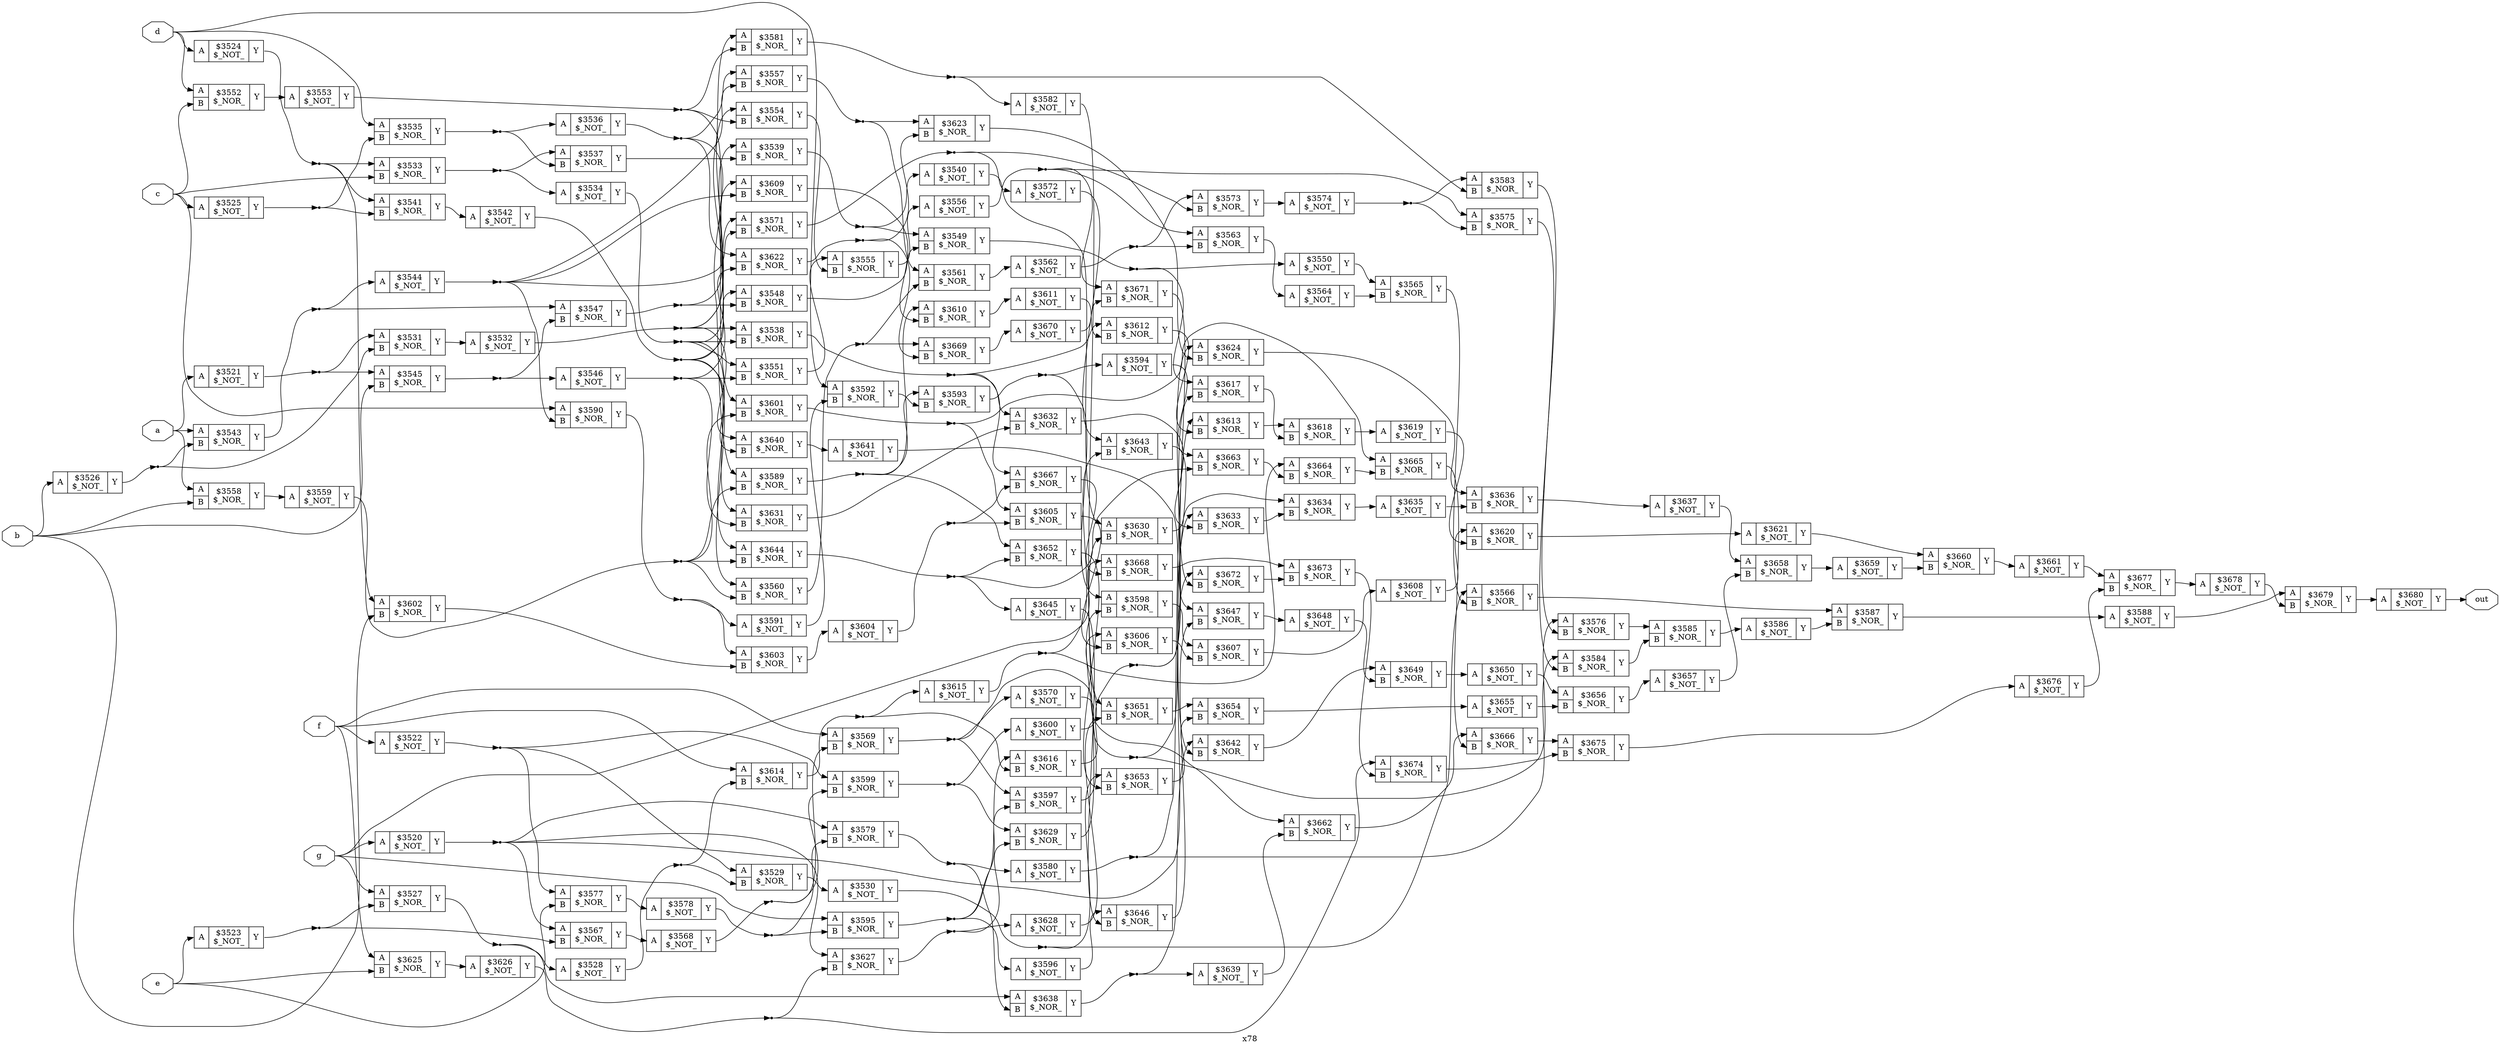 digraph "x78" {
label="x78";
rankdir="LR";
remincross=true;
n161 [ shape=octagon, label="a", color="black", fontcolor="black" ];
n162 [ shape=octagon, label="b", color="black", fontcolor="black" ];
n163 [ shape=octagon, label="c", color="black", fontcolor="black" ];
n164 [ shape=octagon, label="d", color="black", fontcolor="black" ];
n165 [ shape=octagon, label="e", color="black", fontcolor="black" ];
n166 [ shape=octagon, label="f", color="black", fontcolor="black" ];
n167 [ shape=octagon, label="g", color="black", fontcolor="black" ];
n168 [ shape=octagon, label="out", color="black", fontcolor="black" ];
c171 [ shape=record, label="{{<p169> A}|$3520\n$_NOT_|{<p170> Y}}" ];
c172 [ shape=record, label="{{<p169> A}|$3521\n$_NOT_|{<p170> Y}}" ];
c173 [ shape=record, label="{{<p169> A}|$3522\n$_NOT_|{<p170> Y}}" ];
c174 [ shape=record, label="{{<p169> A}|$3523\n$_NOT_|{<p170> Y}}" ];
c175 [ shape=record, label="{{<p169> A}|$3524\n$_NOT_|{<p170> Y}}" ];
c176 [ shape=record, label="{{<p169> A}|$3525\n$_NOT_|{<p170> Y}}" ];
c177 [ shape=record, label="{{<p169> A}|$3526\n$_NOT_|{<p170> Y}}" ];
c179 [ shape=record, label="{{<p169> A|<p178> B}|$3527\n$_NOR_|{<p170> Y}}" ];
c180 [ shape=record, label="{{<p169> A}|$3528\n$_NOT_|{<p170> Y}}" ];
c181 [ shape=record, label="{{<p169> A|<p178> B}|$3529\n$_NOR_|{<p170> Y}}" ];
c182 [ shape=record, label="{{<p169> A}|$3530\n$_NOT_|{<p170> Y}}" ];
c183 [ shape=record, label="{{<p169> A|<p178> B}|$3531\n$_NOR_|{<p170> Y}}" ];
c184 [ shape=record, label="{{<p169> A}|$3532\n$_NOT_|{<p170> Y}}" ];
c185 [ shape=record, label="{{<p169> A|<p178> B}|$3533\n$_NOR_|{<p170> Y}}" ];
c186 [ shape=record, label="{{<p169> A}|$3534\n$_NOT_|{<p170> Y}}" ];
c187 [ shape=record, label="{{<p169> A|<p178> B}|$3535\n$_NOR_|{<p170> Y}}" ];
c188 [ shape=record, label="{{<p169> A}|$3536\n$_NOT_|{<p170> Y}}" ];
c189 [ shape=record, label="{{<p169> A|<p178> B}|$3537\n$_NOR_|{<p170> Y}}" ];
c190 [ shape=record, label="{{<p169> A|<p178> B}|$3538\n$_NOR_|{<p170> Y}}" ];
c191 [ shape=record, label="{{<p169> A|<p178> B}|$3539\n$_NOR_|{<p170> Y}}" ];
c192 [ shape=record, label="{{<p169> A}|$3540\n$_NOT_|{<p170> Y}}" ];
c193 [ shape=record, label="{{<p169> A|<p178> B}|$3541\n$_NOR_|{<p170> Y}}" ];
c194 [ shape=record, label="{{<p169> A}|$3542\n$_NOT_|{<p170> Y}}" ];
c195 [ shape=record, label="{{<p169> A|<p178> B}|$3543\n$_NOR_|{<p170> Y}}" ];
c196 [ shape=record, label="{{<p169> A}|$3544\n$_NOT_|{<p170> Y}}" ];
c197 [ shape=record, label="{{<p169> A|<p178> B}|$3545\n$_NOR_|{<p170> Y}}" ];
c198 [ shape=record, label="{{<p169> A}|$3546\n$_NOT_|{<p170> Y}}" ];
c199 [ shape=record, label="{{<p169> A|<p178> B}|$3547\n$_NOR_|{<p170> Y}}" ];
c200 [ shape=record, label="{{<p169> A|<p178> B}|$3548\n$_NOR_|{<p170> Y}}" ];
c201 [ shape=record, label="{{<p169> A|<p178> B}|$3549\n$_NOR_|{<p170> Y}}" ];
c202 [ shape=record, label="{{<p169> A}|$3550\n$_NOT_|{<p170> Y}}" ];
c203 [ shape=record, label="{{<p169> A|<p178> B}|$3551\n$_NOR_|{<p170> Y}}" ];
c204 [ shape=record, label="{{<p169> A|<p178> B}|$3552\n$_NOR_|{<p170> Y}}" ];
c205 [ shape=record, label="{{<p169> A}|$3553\n$_NOT_|{<p170> Y}}" ];
c206 [ shape=record, label="{{<p169> A|<p178> B}|$3554\n$_NOR_|{<p170> Y}}" ];
c207 [ shape=record, label="{{<p169> A|<p178> B}|$3555\n$_NOR_|{<p170> Y}}" ];
c208 [ shape=record, label="{{<p169> A}|$3556\n$_NOT_|{<p170> Y}}" ];
c209 [ shape=record, label="{{<p169> A|<p178> B}|$3557\n$_NOR_|{<p170> Y}}" ];
c210 [ shape=record, label="{{<p169> A|<p178> B}|$3558\n$_NOR_|{<p170> Y}}" ];
c211 [ shape=record, label="{{<p169> A}|$3559\n$_NOT_|{<p170> Y}}" ];
c212 [ shape=record, label="{{<p169> A|<p178> B}|$3560\n$_NOR_|{<p170> Y}}" ];
c213 [ shape=record, label="{{<p169> A|<p178> B}|$3561\n$_NOR_|{<p170> Y}}" ];
c214 [ shape=record, label="{{<p169> A}|$3562\n$_NOT_|{<p170> Y}}" ];
c215 [ shape=record, label="{{<p169> A|<p178> B}|$3563\n$_NOR_|{<p170> Y}}" ];
c216 [ shape=record, label="{{<p169> A}|$3564\n$_NOT_|{<p170> Y}}" ];
c217 [ shape=record, label="{{<p169> A|<p178> B}|$3565\n$_NOR_|{<p170> Y}}" ];
c218 [ shape=record, label="{{<p169> A|<p178> B}|$3566\n$_NOR_|{<p170> Y}}" ];
c219 [ shape=record, label="{{<p169> A|<p178> B}|$3567\n$_NOR_|{<p170> Y}}" ];
c220 [ shape=record, label="{{<p169> A}|$3568\n$_NOT_|{<p170> Y}}" ];
c221 [ shape=record, label="{{<p169> A|<p178> B}|$3569\n$_NOR_|{<p170> Y}}" ];
c222 [ shape=record, label="{{<p169> A}|$3570\n$_NOT_|{<p170> Y}}" ];
c223 [ shape=record, label="{{<p169> A|<p178> B}|$3571\n$_NOR_|{<p170> Y}}" ];
c224 [ shape=record, label="{{<p169> A}|$3572\n$_NOT_|{<p170> Y}}" ];
c225 [ shape=record, label="{{<p169> A|<p178> B}|$3573\n$_NOR_|{<p170> Y}}" ];
c226 [ shape=record, label="{{<p169> A}|$3574\n$_NOT_|{<p170> Y}}" ];
c227 [ shape=record, label="{{<p169> A|<p178> B}|$3575\n$_NOR_|{<p170> Y}}" ];
c228 [ shape=record, label="{{<p169> A|<p178> B}|$3576\n$_NOR_|{<p170> Y}}" ];
c229 [ shape=record, label="{{<p169> A|<p178> B}|$3577\n$_NOR_|{<p170> Y}}" ];
c230 [ shape=record, label="{{<p169> A}|$3578\n$_NOT_|{<p170> Y}}" ];
c231 [ shape=record, label="{{<p169> A|<p178> B}|$3579\n$_NOR_|{<p170> Y}}" ];
c232 [ shape=record, label="{{<p169> A}|$3580\n$_NOT_|{<p170> Y}}" ];
c233 [ shape=record, label="{{<p169> A|<p178> B}|$3581\n$_NOR_|{<p170> Y}}" ];
c234 [ shape=record, label="{{<p169> A}|$3582\n$_NOT_|{<p170> Y}}" ];
c235 [ shape=record, label="{{<p169> A|<p178> B}|$3583\n$_NOR_|{<p170> Y}}" ];
c236 [ shape=record, label="{{<p169> A|<p178> B}|$3584\n$_NOR_|{<p170> Y}}" ];
c237 [ shape=record, label="{{<p169> A|<p178> B}|$3585\n$_NOR_|{<p170> Y}}" ];
c238 [ shape=record, label="{{<p169> A}|$3586\n$_NOT_|{<p170> Y}}" ];
c239 [ shape=record, label="{{<p169> A|<p178> B}|$3587\n$_NOR_|{<p170> Y}}" ];
c240 [ shape=record, label="{{<p169> A}|$3588\n$_NOT_|{<p170> Y}}" ];
c241 [ shape=record, label="{{<p169> A|<p178> B}|$3589\n$_NOR_|{<p170> Y}}" ];
c242 [ shape=record, label="{{<p169> A|<p178> B}|$3590\n$_NOR_|{<p170> Y}}" ];
c243 [ shape=record, label="{{<p169> A}|$3591\n$_NOT_|{<p170> Y}}" ];
c244 [ shape=record, label="{{<p169> A|<p178> B}|$3592\n$_NOR_|{<p170> Y}}" ];
c245 [ shape=record, label="{{<p169> A|<p178> B}|$3593\n$_NOR_|{<p170> Y}}" ];
c246 [ shape=record, label="{{<p169> A}|$3594\n$_NOT_|{<p170> Y}}" ];
c247 [ shape=record, label="{{<p169> A|<p178> B}|$3595\n$_NOR_|{<p170> Y}}" ];
c248 [ shape=record, label="{{<p169> A}|$3596\n$_NOT_|{<p170> Y}}" ];
c249 [ shape=record, label="{{<p169> A|<p178> B}|$3597\n$_NOR_|{<p170> Y}}" ];
c250 [ shape=record, label="{{<p169> A|<p178> B}|$3598\n$_NOR_|{<p170> Y}}" ];
c251 [ shape=record, label="{{<p169> A|<p178> B}|$3599\n$_NOR_|{<p170> Y}}" ];
c252 [ shape=record, label="{{<p169> A}|$3600\n$_NOT_|{<p170> Y}}" ];
c253 [ shape=record, label="{{<p169> A|<p178> B}|$3601\n$_NOR_|{<p170> Y}}" ];
c254 [ shape=record, label="{{<p169> A|<p178> B}|$3602\n$_NOR_|{<p170> Y}}" ];
c255 [ shape=record, label="{{<p169> A|<p178> B}|$3603\n$_NOR_|{<p170> Y}}" ];
c256 [ shape=record, label="{{<p169> A}|$3604\n$_NOT_|{<p170> Y}}" ];
c257 [ shape=record, label="{{<p169> A|<p178> B}|$3605\n$_NOR_|{<p170> Y}}" ];
c258 [ shape=record, label="{{<p169> A|<p178> B}|$3606\n$_NOR_|{<p170> Y}}" ];
c259 [ shape=record, label="{{<p169> A|<p178> B}|$3607\n$_NOR_|{<p170> Y}}" ];
c260 [ shape=record, label="{{<p169> A}|$3608\n$_NOT_|{<p170> Y}}" ];
c261 [ shape=record, label="{{<p169> A|<p178> B}|$3609\n$_NOR_|{<p170> Y}}" ];
c262 [ shape=record, label="{{<p169> A|<p178> B}|$3610\n$_NOR_|{<p170> Y}}" ];
c263 [ shape=record, label="{{<p169> A}|$3611\n$_NOT_|{<p170> Y}}" ];
c264 [ shape=record, label="{{<p169> A|<p178> B}|$3612\n$_NOR_|{<p170> Y}}" ];
c265 [ shape=record, label="{{<p169> A|<p178> B}|$3613\n$_NOR_|{<p170> Y}}" ];
c266 [ shape=record, label="{{<p169> A|<p178> B}|$3614\n$_NOR_|{<p170> Y}}" ];
c267 [ shape=record, label="{{<p169> A}|$3615\n$_NOT_|{<p170> Y}}" ];
c268 [ shape=record, label="{{<p169> A|<p178> B}|$3616\n$_NOR_|{<p170> Y}}" ];
c269 [ shape=record, label="{{<p169> A|<p178> B}|$3617\n$_NOR_|{<p170> Y}}" ];
c270 [ shape=record, label="{{<p169> A|<p178> B}|$3618\n$_NOR_|{<p170> Y}}" ];
c271 [ shape=record, label="{{<p169> A}|$3619\n$_NOT_|{<p170> Y}}" ];
c272 [ shape=record, label="{{<p169> A|<p178> B}|$3620\n$_NOR_|{<p170> Y}}" ];
c273 [ shape=record, label="{{<p169> A}|$3621\n$_NOT_|{<p170> Y}}" ];
c274 [ shape=record, label="{{<p169> A|<p178> B}|$3622\n$_NOR_|{<p170> Y}}" ];
c275 [ shape=record, label="{{<p169> A|<p178> B}|$3623\n$_NOR_|{<p170> Y}}" ];
c276 [ shape=record, label="{{<p169> A|<p178> B}|$3624\n$_NOR_|{<p170> Y}}" ];
c277 [ shape=record, label="{{<p169> A|<p178> B}|$3625\n$_NOR_|{<p170> Y}}" ];
c278 [ shape=record, label="{{<p169> A}|$3626\n$_NOT_|{<p170> Y}}" ];
c279 [ shape=record, label="{{<p169> A|<p178> B}|$3627\n$_NOR_|{<p170> Y}}" ];
c280 [ shape=record, label="{{<p169> A}|$3628\n$_NOT_|{<p170> Y}}" ];
c281 [ shape=record, label="{{<p169> A|<p178> B}|$3629\n$_NOR_|{<p170> Y}}" ];
c282 [ shape=record, label="{{<p169> A|<p178> B}|$3630\n$_NOR_|{<p170> Y}}" ];
c283 [ shape=record, label="{{<p169> A|<p178> B}|$3631\n$_NOR_|{<p170> Y}}" ];
c284 [ shape=record, label="{{<p169> A|<p178> B}|$3632\n$_NOR_|{<p170> Y}}" ];
c285 [ shape=record, label="{{<p169> A|<p178> B}|$3633\n$_NOR_|{<p170> Y}}" ];
c286 [ shape=record, label="{{<p169> A|<p178> B}|$3634\n$_NOR_|{<p170> Y}}" ];
c287 [ shape=record, label="{{<p169> A}|$3635\n$_NOT_|{<p170> Y}}" ];
c288 [ shape=record, label="{{<p169> A|<p178> B}|$3636\n$_NOR_|{<p170> Y}}" ];
c289 [ shape=record, label="{{<p169> A}|$3637\n$_NOT_|{<p170> Y}}" ];
c290 [ shape=record, label="{{<p169> A|<p178> B}|$3638\n$_NOR_|{<p170> Y}}" ];
c291 [ shape=record, label="{{<p169> A}|$3639\n$_NOT_|{<p170> Y}}" ];
c292 [ shape=record, label="{{<p169> A|<p178> B}|$3640\n$_NOR_|{<p170> Y}}" ];
c293 [ shape=record, label="{{<p169> A}|$3641\n$_NOT_|{<p170> Y}}" ];
c294 [ shape=record, label="{{<p169> A|<p178> B}|$3642\n$_NOR_|{<p170> Y}}" ];
c295 [ shape=record, label="{{<p169> A|<p178> B}|$3643\n$_NOR_|{<p170> Y}}" ];
c296 [ shape=record, label="{{<p169> A|<p178> B}|$3644\n$_NOR_|{<p170> Y}}" ];
c297 [ shape=record, label="{{<p169> A}|$3645\n$_NOT_|{<p170> Y}}" ];
c298 [ shape=record, label="{{<p169> A|<p178> B}|$3646\n$_NOR_|{<p170> Y}}" ];
c299 [ shape=record, label="{{<p169> A|<p178> B}|$3647\n$_NOR_|{<p170> Y}}" ];
c300 [ shape=record, label="{{<p169> A}|$3648\n$_NOT_|{<p170> Y}}" ];
c301 [ shape=record, label="{{<p169> A|<p178> B}|$3649\n$_NOR_|{<p170> Y}}" ];
c302 [ shape=record, label="{{<p169> A}|$3650\n$_NOT_|{<p170> Y}}" ];
c303 [ shape=record, label="{{<p169> A|<p178> B}|$3651\n$_NOR_|{<p170> Y}}" ];
c304 [ shape=record, label="{{<p169> A|<p178> B}|$3652\n$_NOR_|{<p170> Y}}" ];
c305 [ shape=record, label="{{<p169> A|<p178> B}|$3653\n$_NOR_|{<p170> Y}}" ];
c306 [ shape=record, label="{{<p169> A|<p178> B}|$3654\n$_NOR_|{<p170> Y}}" ];
c307 [ shape=record, label="{{<p169> A}|$3655\n$_NOT_|{<p170> Y}}" ];
c308 [ shape=record, label="{{<p169> A|<p178> B}|$3656\n$_NOR_|{<p170> Y}}" ];
c309 [ shape=record, label="{{<p169> A}|$3657\n$_NOT_|{<p170> Y}}" ];
c310 [ shape=record, label="{{<p169> A|<p178> B}|$3658\n$_NOR_|{<p170> Y}}" ];
c311 [ shape=record, label="{{<p169> A}|$3659\n$_NOT_|{<p170> Y}}" ];
c312 [ shape=record, label="{{<p169> A|<p178> B}|$3660\n$_NOR_|{<p170> Y}}" ];
c313 [ shape=record, label="{{<p169> A}|$3661\n$_NOT_|{<p170> Y}}" ];
c314 [ shape=record, label="{{<p169> A|<p178> B}|$3662\n$_NOR_|{<p170> Y}}" ];
c315 [ shape=record, label="{{<p169> A|<p178> B}|$3663\n$_NOR_|{<p170> Y}}" ];
c316 [ shape=record, label="{{<p169> A|<p178> B}|$3664\n$_NOR_|{<p170> Y}}" ];
c317 [ shape=record, label="{{<p169> A|<p178> B}|$3665\n$_NOR_|{<p170> Y}}" ];
c318 [ shape=record, label="{{<p169> A|<p178> B}|$3666\n$_NOR_|{<p170> Y}}" ];
c319 [ shape=record, label="{{<p169> A|<p178> B}|$3667\n$_NOR_|{<p170> Y}}" ];
c320 [ shape=record, label="{{<p169> A|<p178> B}|$3668\n$_NOR_|{<p170> Y}}" ];
c321 [ shape=record, label="{{<p169> A|<p178> B}|$3669\n$_NOR_|{<p170> Y}}" ];
c322 [ shape=record, label="{{<p169> A}|$3670\n$_NOT_|{<p170> Y}}" ];
c323 [ shape=record, label="{{<p169> A|<p178> B}|$3671\n$_NOR_|{<p170> Y}}" ];
c324 [ shape=record, label="{{<p169> A|<p178> B}|$3672\n$_NOR_|{<p170> Y}}" ];
c325 [ shape=record, label="{{<p169> A|<p178> B}|$3673\n$_NOR_|{<p170> Y}}" ];
c326 [ shape=record, label="{{<p169> A|<p178> B}|$3674\n$_NOR_|{<p170> Y}}" ];
c327 [ shape=record, label="{{<p169> A|<p178> B}|$3675\n$_NOR_|{<p170> Y}}" ];
c328 [ shape=record, label="{{<p169> A}|$3676\n$_NOT_|{<p170> Y}}" ];
c329 [ shape=record, label="{{<p169> A|<p178> B}|$3677\n$_NOR_|{<p170> Y}}" ];
c330 [ shape=record, label="{{<p169> A}|$3678\n$_NOT_|{<p170> Y}}" ];
c331 [ shape=record, label="{{<p169> A|<p178> B}|$3679\n$_NOR_|{<p170> Y}}" ];
c332 [ shape=record, label="{{<p169> A}|$3680\n$_NOT_|{<p170> Y}}" ];
c263:p170:e -> c264:p178:w [color="black", label=""];
c272:p170:e -> c273:p169:w [color="black", label=""];
c203:p170:e -> c207:p169:w [color="black", label=""];
c204:p170:e -> c205:p169:w [color="black", label=""];
n102 [ shape=point ];
c205:p170:e -> n102:w [color="black", label=""];
n102:e -> c206:p178:w [color="black", label=""];
n102:e -> c233:p178:w [color="black", label=""];
n102:e -> c253:p169:w [color="black", label=""];
c206:p170:e -> c207:p178:w [color="black", label=""];
c207:p170:e -> c208:p169:w [color="black", label=""];
n105 [ shape=point ];
c208:p170:e -> n105:w [color="black", label=""];
n105:e -> c215:p169:w [color="black", label=""];
n105:e -> c227:p169:w [color="black", label=""];
n105:e -> c323:p169:w [color="black", label=""];
n106 [ shape=point ];
c209:p170:e -> n106:w [color="black", label=""];
n106:e -> c213:p169:w [color="black", label=""];
n106:e -> c275:p169:w [color="black", label=""];
c210:p170:e -> c211:p169:w [color="black", label=""];
n108 [ shape=point ];
c211:p170:e -> n108:w [color="black", label=""];
n108:e -> c212:p178:w [color="black", label=""];
n108:e -> c241:p178:w [color="black", label=""];
n108:e -> c253:p178:w [color="black", label=""];
n108:e -> c296:p178:w [color="black", label=""];
n109 [ shape=point ];
c212:p170:e -> n109:w [color="black", label=""];
n109:e -> c213:p178:w [color="black", label=""];
n109:e -> c321:p169:w [color="black", label=""];
n11 [ shape=point ];
c172:p170:e -> n11:w [color="black", label=""];
n11:e -> c183:p169:w [color="black", label=""];
n11:e -> c197:p169:w [color="black", label=""];
c213:p170:e -> c214:p169:w [color="black", label=""];
n111 [ shape=point ];
c214:p170:e -> n111:w [color="black", label=""];
n111:e -> c215:p178:w [color="black", label=""];
n111:e -> c225:p169:w [color="black", label=""];
c215:p170:e -> c216:p169:w [color="black", label=""];
c216:p170:e -> c217:p178:w [color="black", label=""];
c217:p170:e -> c218:p178:w [color="black", label=""];
c218:p170:e -> c239:p169:w [color="black", label=""];
c219:p170:e -> c220:p169:w [color="black", label=""];
n117 [ shape=point ];
c220:p170:e -> n117:w [color="black", label=""];
n117:e -> c221:p178:w [color="black", label=""];
n117:e -> c251:p178:w [color="black", label=""];
n118 [ shape=point ];
c221:p170:e -> n118:w [color="black", label=""];
n118:e -> c222:p169:w [color="black", label=""];
n118:e -> c249:p169:w [color="black", label=""];
n118:e -> c314:p169:w [color="black", label=""];
n119 [ shape=point ];
c222:p170:e -> n119:w [color="black", label=""];
n119:e -> c228:p169:w [color="black", label=""];
n119:e -> c285:p169:w [color="black", label=""];
c273:p170:e -> c312:p169:w [color="black", label=""];
n120 [ shape=point ];
c223:p170:e -> n120:w [color="black", label=""];
n120:e -> c224:p169:w [color="black", label=""];
n120:e -> c225:p178:w [color="black", label=""];
c224:p170:e -> c295:p169:w [color="black", label=""];
c225:p170:e -> c226:p169:w [color="black", label=""];
n123 [ shape=point ];
c226:p170:e -> n123:w [color="black", label=""];
n123:e -> c227:p178:w [color="black", label=""];
n123:e -> c235:p169:w [color="black", label=""];
c227:p170:e -> c228:p178:w [color="black", label=""];
c228:p170:e -> c237:p169:w [color="black", label=""];
c229:p170:e -> c230:p169:w [color="black", label=""];
n127 [ shape=point ];
c230:p170:e -> n127:w [color="black", label=""];
n127:e -> c231:p178:w [color="black", label=""];
n127:e -> c247:p178:w [color="black", label=""];
n128 [ shape=point ];
c231:p170:e -> n128:w [color="black", label=""];
n128:e -> c232:p169:w [color="black", label=""];
n128:e -> c290:p178:w [color="black", label=""];
n129 [ shape=point ];
c232:p170:e -> n129:w [color="black", label=""];
n129:e -> c236:p169:w [color="black", label=""];
n129:e -> c265:p169:w [color="black", label=""];
n13 [ shape=point ];
c274:p170:e -> n13:w [color="black", label=""];
n13:e -> c275:p178:w [color="black", label=""];
n13:e -> c321:p178:w [color="black", label=""];
n130 [ shape=point ];
c233:p170:e -> n130:w [color="black", label=""];
n130:e -> c234:p169:w [color="black", label=""];
n130:e -> c235:p178:w [color="black", label=""];
c234:p170:e -> c303:p169:w [color="black", label=""];
c235:p170:e -> c236:p178:w [color="black", label=""];
c236:p170:e -> c237:p178:w [color="black", label=""];
c237:p170:e -> c238:p169:w [color="black", label=""];
c238:p170:e -> c239:p178:w [color="black", label=""];
c239:p170:e -> c240:p169:w [color="black", label=""];
c240:p170:e -> c331:p169:w [color="black", label=""];
n138 [ shape=point ];
c241:p170:e -> n138:w [color="black", label=""];
n138:e -> c245:p169:w [color="black", label=""];
n138:e -> c262:p169:w [color="black", label=""];
n138:e -> c304:p169:w [color="black", label=""];
n139 [ shape=point ];
c242:p170:e -> n139:w [color="black", label=""];
n139:e -> c243:p169:w [color="black", label=""];
n139:e -> c255:p169:w [color="black", label=""];
c275:p170:e -> c276:p178:w [color="black", label=""];
c243:p170:e -> c244:p178:w [color="black", label=""];
c244:p170:e -> c245:p178:w [color="black", label=""];
n142 [ shape=point ];
c245:p170:e -> n142:w [color="black", label=""];
n142:e -> c246:p169:w [color="black", label=""];
n142:e -> c250:p169:w [color="black", label=""];
c246:p170:e -> c315:p169:w [color="black", label=""];
n144 [ shape=point ];
c247:p170:e -> n144:w [color="black", label=""];
n144:e -> c248:p169:w [color="black", label=""];
n144:e -> c249:p178:w [color="black", label=""];
n144:e -> c268:p169:w [color="black", label=""];
c248:p170:e -> c298:p169:w [color="black", label=""];
c249:p170:e -> c250:p178:w [color="black", label=""];
c250:p170:e -> c259:p169:w [color="black", label=""];
n148 [ shape=point ];
c251:p170:e -> n148:w [color="black", label=""];
n148:e -> c252:p169:w [color="black", label=""];
n148:e -> c281:p169:w [color="black", label=""];
c252:p170:e -> c258:p169:w [color="black", label=""];
c276:p170:e -> c288:p169:w [color="black", label=""];
n150 [ shape=point ];
c253:p170:e -> n150:w [color="black", label=""];
n150:e -> c257:p169:w [color="black", label=""];
n150:e -> c317:p169:w [color="black", label=""];
c254:p170:e -> c255:p178:w [color="black", label=""];
c255:p170:e -> c256:p169:w [color="black", label=""];
n153 [ shape=point ];
c256:p170:e -> n153:w [color="black", label=""];
n153:e -> c257:p178:w [color="black", label=""];
n153:e -> c319:p178:w [color="black", label=""];
c257:p170:e -> c258:p178:w [color="black", label=""];
c258:p170:e -> c259:p178:w [color="black", label=""];
c259:p170:e -> c260:p169:w [color="black", label=""];
c260:p170:e -> c272:p169:w [color="black", label=""];
c261:p170:e -> c262:p178:w [color="black", label=""];
c262:p170:e -> c263:p169:w [color="black", label=""];
c277:p170:e -> c278:p169:w [color="black", label=""];
n160 [ shape=point ];
c171:p170:e -> n160:w [color="black", label=""];
n160:e -> c219:p169:w [color="black", label=""];
n160:e -> c231:p169:w [color="black", label=""];
n160:e -> c279:p169:w [color="black", label=""];
n160:e -> c324:p169:w [color="black", label=""];
n161:e -> c172:p169:w [color="black", label=""];
n161:e -> c195:p169:w [color="black", label=""];
n161:e -> c210:p169:w [color="black", label=""];
n162:e -> c177:p169:w [color="black", label=""];
n162:e -> c197:p178:w [color="black", label=""];
n162:e -> c210:p178:w [color="black", label=""];
n162:e -> c254:p178:w [color="black", label=""];
n163:e -> c176:p169:w [color="black", label=""];
n163:e -> c185:p178:w [color="black", label=""];
n163:e -> c204:p178:w [color="black", label=""];
n163:e -> c242:p169:w [color="black", label=""];
n164:e -> c175:p169:w [color="black", label=""];
n164:e -> c187:p169:w [color="black", label=""];
n164:e -> c204:p169:w [color="black", label=""];
n164:e -> c244:p169:w [color="black", label=""];
n165:e -> c174:p169:w [color="black", label=""];
n165:e -> c229:p178:w [color="black", label=""];
n165:e -> c277:p178:w [color="black", label=""];
n166:e -> c173:p169:w [color="black", label=""];
n166:e -> c221:p169:w [color="black", label=""];
n166:e -> c266:p169:w [color="black", label=""];
n166:e -> c277:p169:w [color="black", label=""];
n167:e -> c171:p169:w [color="black", label=""];
n167:e -> c179:p169:w [color="black", label=""];
n167:e -> c247:p169:w [color="black", label=""];
n167:e -> c320:p169:w [color="black", label=""];
c332:p170:e -> n168:w [color="black", label=""];
n17 [ shape=point ];
c278:p170:e -> n17:w [color="black", label=""];
n17:e -> c279:p178:w [color="black", label=""];
n17:e -> c326:p169:w [color="black", label=""];
n18 [ shape=point ];
c279:p170:e -> n18:w [color="black", label=""];
n18:e -> c280:p169:w [color="black", label=""];
n18:e -> c281:p178:w [color="black", label=""];
c280:p170:e -> c303:p178:w [color="black", label=""];
c264:p170:e -> c265:p178:w [color="black", label=""];
c281:p170:e -> c282:p178:w [color="black", label=""];
c282:p170:e -> c286:p169:w [color="black", label=""];
n22 [ shape=point ];
c173:p170:e -> n22:w [color="black", label=""];
n22:e -> c181:p169:w [color="black", label=""];
n22:e -> c229:p169:w [color="black", label=""];
n22:e -> c251:p169:w [color="black", label=""];
c283:p170:e -> c284:p178:w [color="black", label=""];
c284:p170:e -> c285:p178:w [color="black", label=""];
c285:p170:e -> c286:p178:w [color="black", label=""];
c286:p170:e -> c287:p169:w [color="black", label=""];
c287:p170:e -> c288:p178:w [color="black", label=""];
c288:p170:e -> c289:p169:w [color="black", label=""];
c289:p170:e -> c310:p169:w [color="black", label=""];
c265:p170:e -> c270:p169:w [color="black", label=""];
n30 [ shape=point ];
c290:p170:e -> n30:w [color="black", label=""];
n30:e -> c291:p169:w [color="black", label=""];
n30:e -> c294:p169:w [color="black", label=""];
c291:p170:e -> c314:p178:w [color="black", label=""];
c292:p170:e -> c293:p169:w [color="black", label=""];
n33 [ shape=point ];
c174:p170:e -> n33:w [color="black", label=""];
n33:e -> c179:p178:w [color="black", label=""];
n33:e -> c219:p178:w [color="black", label=""];
c293:p170:e -> c294:p178:w [color="black", label=""];
c294:p170:e -> c301:p169:w [color="black", label=""];
c295:p170:e -> c299:p169:w [color="black", label=""];
n37 [ shape=point ];
c296:p170:e -> n37:w [color="black", label=""];
n37:e -> c297:p169:w [color="black", label=""];
n37:e -> c304:p178:w [color="black", label=""];
n37:e -> c315:p178:w [color="black", label=""];
c297:p170:e -> c298:p178:w [color="black", label=""];
c298:p170:e -> c299:p178:w [color="black", label=""];
n4 [ shape=point ];
c266:p170:e -> n4:w [color="black", label=""];
n4:e -> c267:p169:w [color="black", label=""];
n4:e -> c268:p178:w [color="black", label=""];
c299:p170:e -> c300:p169:w [color="black", label=""];
c300:p170:e -> c301:p178:w [color="black", label=""];
c301:p170:e -> c302:p169:w [color="black", label=""];
c302:p170:e -> c308:p169:w [color="black", label=""];
n44 [ shape=point ];
c175:p170:e -> n44:w [color="black", label=""];
n44:e -> c185:p169:w [color="black", label=""];
n44:e -> c193:p169:w [color="black", label=""];
n44:e -> c254:p169:w [color="black", label=""];
c303:p170:e -> c306:p169:w [color="black", label=""];
c304:p170:e -> c305:p178:w [color="black", label=""];
c305:p170:e -> c306:p178:w [color="black", label=""];
c306:p170:e -> c307:p169:w [color="black", label=""];
c307:p170:e -> c308:p178:w [color="black", label=""];
n5 [ shape=point ];
c267:p170:e -> n5:w [color="black", label=""];
n5:e -> c295:p178:w [color="black", label=""];
n5:e -> c316:p169:w [color="black", label=""];
c308:p170:e -> c309:p169:w [color="black", label=""];
c309:p170:e -> c310:p178:w [color="black", label=""];
c310:p170:e -> c311:p169:w [color="black", label=""];
c311:p170:e -> c312:p178:w [color="black", label=""];
c312:p170:e -> c313:p169:w [color="black", label=""];
n55 [ shape=point ];
c176:p170:e -> n55:w [color="black", label=""];
n55:e -> c187:p178:w [color="black", label=""];
n55:e -> c193:p178:w [color="black", label=""];
c313:p170:e -> c329:p169:w [color="black", label=""];
c314:p170:e -> c318:p169:w [color="black", label=""];
c315:p170:e -> c316:p178:w [color="black", label=""];
c316:p170:e -> c317:p178:w [color="black", label=""];
n6 [ shape=point ];
c268:p170:e -> n6:w [color="black", label=""];
n6:e -> c269:p178:w [color="black", label=""];
n6:e -> c276:p169:w [color="black", label=""];
c317:p170:e -> c318:p178:w [color="black", label=""];
c318:p170:e -> c327:p169:w [color="black", label=""];
c319:p170:e -> c320:p178:w [color="black", label=""];
c320:p170:e -> c325:p169:w [color="black", label=""];
c321:p170:e -> c322:p169:w [color="black", label=""];
c322:p170:e -> c323:p178:w [color="black", label=""];
n66 [ shape=point ];
c177:p170:e -> n66:w [color="black", label=""];
n66:e -> c183:p178:w [color="black", label=""];
n66:e -> c195:p178:w [color="black", label=""];
c323:p170:e -> c324:p178:w [color="black", label=""];
c324:p170:e -> c325:p178:w [color="black", label=""];
c325:p170:e -> c326:p178:w [color="black", label=""];
c269:p170:e -> c270:p178:w [color="black", label=""];
c326:p170:e -> c327:p178:w [color="black", label=""];
c327:p170:e -> c328:p169:w [color="black", label=""];
c328:p170:e -> c329:p178:w [color="black", label=""];
c329:p170:e -> c330:p169:w [color="black", label=""];
c330:p170:e -> c331:p178:w [color="black", label=""];
c331:p170:e -> c332:p169:w [color="black", label=""];
n76 [ shape=point ];
c179:p170:e -> n76:w [color="black", label=""];
n76:e -> c180:p169:w [color="black", label=""];
n76:e -> c290:p169:w [color="black", label=""];
n77 [ shape=point ];
c180:p170:e -> n77:w [color="black", label=""];
n77:e -> c181:p178:w [color="black", label=""];
n77:e -> c266:p178:w [color="black", label=""];
c181:p170:e -> c182:p169:w [color="black", label=""];
n79 [ shape=point ];
c182:p170:e -> n79:w [color="black", label=""];
n79:e -> c218:p169:w [color="black", label=""];
n79:e -> c305:p169:w [color="black", label=""];
c270:p170:e -> c271:p169:w [color="black", label=""];
c183:p170:e -> c184:p169:w [color="black", label=""];
n81 [ shape=point ];
c184:p170:e -> n81:w [color="black", label=""];
n81:e -> c190:p169:w [color="black", label=""];
n81:e -> c191:p169:w [color="black", label=""];
n81:e -> c206:p169:w [color="black", label=""];
n81:e -> c292:p169:w [color="black", label=""];
n82 [ shape=point ];
c185:p170:e -> n82:w [color="black", label=""];
n82:e -> c186:p169:w [color="black", label=""];
n82:e -> c189:p169:w [color="black", label=""];
n83 [ shape=point ];
c186:p170:e -> n83:w [color="black", label=""];
n83:e -> c190:p178:w [color="black", label=""];
n83:e -> c203:p169:w [color="black", label=""];
n83:e -> c223:p169:w [color="black", label=""];
n83:e -> c296:p169:w [color="black", label=""];
n84 [ shape=point ];
c187:p170:e -> n84:w [color="black", label=""];
n84:e -> c188:p169:w [color="black", label=""];
n84:e -> c189:p178:w [color="black", label=""];
n85 [ shape=point ];
c188:p170:e -> n85:w [color="black", label=""];
n85:e -> c209:p169:w [color="black", label=""];
n85:e -> c241:p169:w [color="black", label=""];
n85:e -> c274:p169:w [color="black", label=""];
c189:p170:e -> c191:p178:w [color="black", label=""];
n87 [ shape=point ];
c190:p170:e -> n87:w [color="black", label=""];
n87:e -> c264:p169:w [color="black", label=""];
n87:e -> c284:p169:w [color="black", label=""];
n87:e -> c319:p169:w [color="black", label=""];
n88 [ shape=point ];
c191:p170:e -> n88:w [color="black", label=""];
n88:e -> c192:p169:w [color="black", label=""];
n88:e -> c201:p169:w [color="black", label=""];
c192:p170:e -> c282:p169:w [color="black", label=""];
c271:p170:e -> c272:p178:w [color="black", label=""];
c193:p170:e -> c194:p169:w [color="black", label=""];
n91 [ shape=point ];
c194:p170:e -> n91:w [color="black", label=""];
n91:e -> c200:p169:w [color="black", label=""];
n91:e -> c212:p169:w [color="black", label=""];
n91:e -> c261:p169:w [color="black", label=""];
n91:e -> c283:p169:w [color="black", label=""];
n91:e -> c292:p178:w [color="black", label=""];
n92 [ shape=point ];
c195:p170:e -> n92:w [color="black", label=""];
n92:e -> c196:p169:w [color="black", label=""];
n92:e -> c199:p169:w [color="black", label=""];
n93 [ shape=point ];
c196:p170:e -> n93:w [color="black", label=""];
n93:e -> c209:p178:w [color="black", label=""];
n93:e -> c223:p178:w [color="black", label=""];
n93:e -> c242:p178:w [color="black", label=""];
n93:e -> c261:p178:w [color="black", label=""];
n94 [ shape=point ];
c197:p170:e -> n94:w [color="black", label=""];
n94:e -> c198:p169:w [color="black", label=""];
n94:e -> c199:p178:w [color="black", label=""];
n95 [ shape=point ];
c198:p170:e -> n95:w [color="black", label=""];
n95:e -> c203:p178:w [color="black", label=""];
n95:e -> c274:p178:w [color="black", label=""];
n95:e -> c283:p178:w [color="black", label=""];
n96 [ shape=point ];
c199:p170:e -> n96:w [color="black", label=""];
n96:e -> c200:p178:w [color="black", label=""];
n96:e -> c233:p169:w [color="black", label=""];
c200:p170:e -> c201:p178:w [color="black", label=""];
n98 [ shape=point ];
c201:p170:e -> n98:w [color="black", label=""];
n98:e -> c202:p169:w [color="black", label=""];
n98:e -> c269:p169:w [color="black", label=""];
c202:p170:e -> c217:p169:w [color="black", label=""];
}
